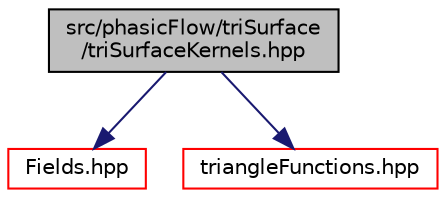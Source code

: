 digraph "src/phasicFlow/triSurface/triSurfaceKernels.hpp"
{
 // LATEX_PDF_SIZE
  edge [fontname="Helvetica",fontsize="10",labelfontname="Helvetica",labelfontsize="10"];
  node [fontname="Helvetica",fontsize="10",shape=record];
  Node1 [label="src/phasicFlow/triSurface\l/triSurfaceKernels.hpp",height=0.2,width=0.4,color="black", fillcolor="grey75", style="filled", fontcolor="black",tooltip=" "];
  Node1 -> Node2 [color="midnightblue",fontsize="10",style="solid",fontname="Helvetica"];
  Node2 [label="Fields.hpp",height=0.2,width=0.4,color="red", fillcolor="white", style="filled",URL="$Fields_8hpp.html",tooltip=" "];
  Node1 -> Node95 [color="midnightblue",fontsize="10",style="solid",fontname="Helvetica"];
  Node95 [label="triangleFunctions.hpp",height=0.2,width=0.4,color="red", fillcolor="white", style="filled",URL="$triangleFunctions_8hpp.html",tooltip=" "];
}
